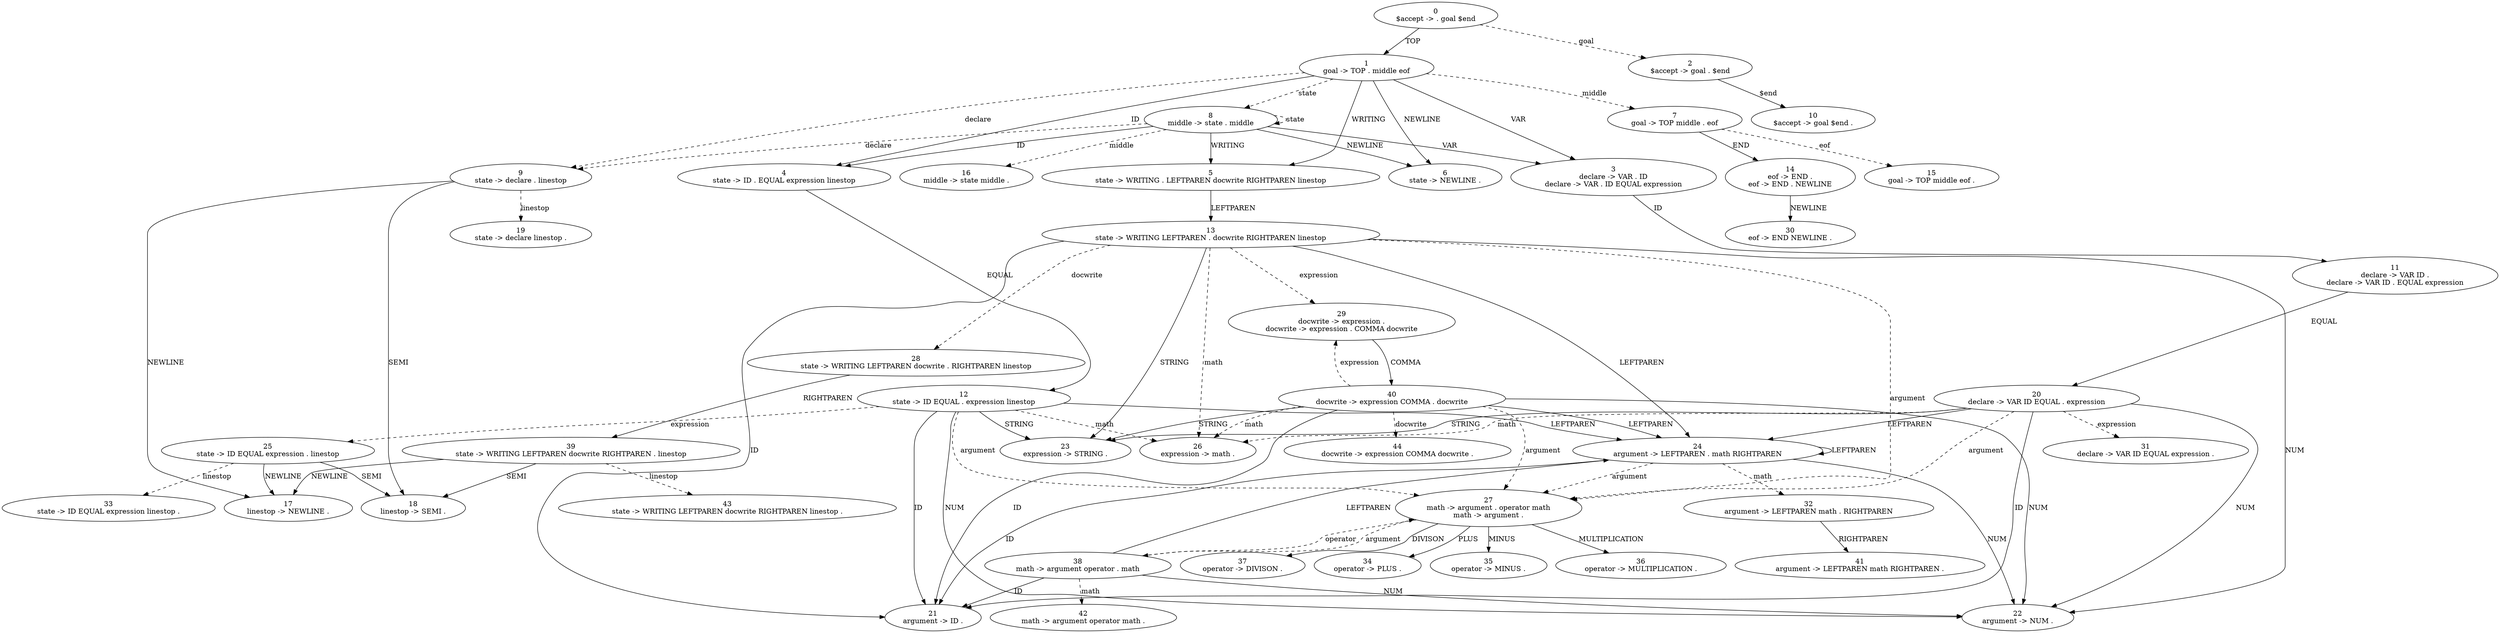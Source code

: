 digraph Automaton {
  0 [label="0\n$accept -> . goal $end"]
  0 -> 1 [style=solid label="TOP"]
  0 -> 2 [style=dashed label="goal"]
  1 [label="1\ngoal -> TOP . middle eof"]
  1 -> 3 [style=solid label="VAR"]
  1 -> 4 [style=solid label="ID"]
  1 -> 5 [style=solid label="WRITING"]
  1 -> 6 [style=solid label="NEWLINE"]
  1 -> 7 [style=dashed label="middle"]
  1 -> 8 [style=dashed label="state"]
  1 -> 9 [style=dashed label="declare"]
  2 [label="2\n$accept -> goal . $end"]
  2 -> 10 [style=solid label="$end"]
  3 [label="3\ndeclare -> VAR . ID\ndeclare -> VAR . ID EQUAL expression"]
  3 -> 11 [style=solid label="ID"]
  4 [label="4\nstate -> ID . EQUAL expression linestop"]
  4 -> 12 [style=solid label="EQUAL"]
  5 [label="5\nstate -> WRITING . LEFTPAREN docwrite RIGHTPAREN linestop"]
  5 -> 13 [style=solid label="LEFTPAREN"]
  6 [label="6\nstate -> NEWLINE ."]
  7 [label="7\ngoal -> TOP middle . eof"]
  7 -> 14 [style=solid label="END"]
  7 -> 15 [style=dashed label="eof"]
  8 [label="8\nmiddle -> state . middle"]
  8 -> 3 [style=solid label="VAR"]
  8 -> 4 [style=solid label="ID"]
  8 -> 5 [style=solid label="WRITING"]
  8 -> 6 [style=solid label="NEWLINE"]
  8 -> 16 [style=dashed label="middle"]
  8 -> 8 [style=dashed label="state"]
  8 -> 9 [style=dashed label="declare"]
  9 [label="9\nstate -> declare . linestop"]
  9 -> 17 [style=solid label="NEWLINE"]
  9 -> 18 [style=solid label="SEMI"]
  9 -> 19 [style=dashed label="linestop"]
  10 [label="10\n$accept -> goal $end ."]
  11 [label="11\ndeclare -> VAR ID .\ndeclare -> VAR ID . EQUAL expression"]
  11 -> 20 [style=solid label="EQUAL"]
  12 [label="12\nstate -> ID EQUAL . expression linestop"]
  12 -> 21 [style=solid label="ID"]
  12 -> 22 [style=solid label="NUM"]
  12 -> 23 [style=solid label="STRING"]
  12 -> 24 [style=solid label="LEFTPAREN"]
  12 -> 25 [style=dashed label="expression"]
  12 -> 26 [style=dashed label="math"]
  12 -> 27 [style=dashed label="argument"]
  13 [label="13\nstate -> WRITING LEFTPAREN . docwrite RIGHTPAREN linestop"]
  13 -> 21 [style=solid label="ID"]
  13 -> 22 [style=solid label="NUM"]
  13 -> 23 [style=solid label="STRING"]
  13 -> 24 [style=solid label="LEFTPAREN"]
  13 -> 28 [style=dashed label="docwrite"]
  13 -> 29 [style=dashed label="expression"]
  13 -> 26 [style=dashed label="math"]
  13 -> 27 [style=dashed label="argument"]
  14 [label="14\neof -> END .\neof -> END . NEWLINE"]
  14 -> 30 [style=solid label="NEWLINE"]
  15 [label="15\ngoal -> TOP middle eof ."]
  16 [label="16\nmiddle -> state middle ."]
  17 [label="17\nlinestop -> NEWLINE ."]
  18 [label="18\nlinestop -> SEMI ."]
  19 [label="19\nstate -> declare linestop ."]
  20 [label="20\ndeclare -> VAR ID EQUAL . expression"]
  20 -> 21 [style=solid label="ID"]
  20 -> 22 [style=solid label="NUM"]
  20 -> 23 [style=solid label="STRING"]
  20 -> 24 [style=solid label="LEFTPAREN"]
  20 -> 31 [style=dashed label="expression"]
  20 -> 26 [style=dashed label="math"]
  20 -> 27 [style=dashed label="argument"]
  21 [label="21\nargument -> ID ."]
  22 [label="22\nargument -> NUM ."]
  23 [label="23\nexpression -> STRING ."]
  24 [label="24\nargument -> LEFTPAREN . math RIGHTPAREN"]
  24 -> 21 [style=solid label="ID"]
  24 -> 22 [style=solid label="NUM"]
  24 -> 24 [style=solid label="LEFTPAREN"]
  24 -> 32 [style=dashed label="math"]
  24 -> 27 [style=dashed label="argument"]
  25 [label="25\nstate -> ID EQUAL expression . linestop"]
  25 -> 17 [style=solid label="NEWLINE"]
  25 -> 18 [style=solid label="SEMI"]
  25 -> 33 [style=dashed label="linestop"]
  26 [label="26\nexpression -> math ."]
  27 [label="27\nmath -> argument . operator math\nmath -> argument ."]
  27 -> 34 [style=solid label="PLUS"]
  27 -> 35 [style=solid label="MINUS"]
  27 -> 36 [style=solid label="MULTIPLICATION"]
  27 -> 37 [style=solid label="DIVISON"]
  27 -> 38 [style=dashed label="operator"]
  28 [label="28\nstate -> WRITING LEFTPAREN docwrite . RIGHTPAREN linestop"]
  28 -> 39 [style=solid label="RIGHTPAREN"]
  29 [label="29\ndocwrite -> expression .\ndocwrite -> expression . COMMA docwrite"]
  29 -> 40 [style=solid label="COMMA"]
  30 [label="30\neof -> END NEWLINE ."]
  31 [label="31\ndeclare -> VAR ID EQUAL expression ."]
  32 [label="32\nargument -> LEFTPAREN math . RIGHTPAREN"]
  32 -> 41 [style=solid label="RIGHTPAREN"]
  33 [label="33\nstate -> ID EQUAL expression linestop ."]
  34 [label="34\noperator -> PLUS ."]
  35 [label="35\noperator -> MINUS ."]
  36 [label="36\noperator -> MULTIPLICATION ."]
  37 [label="37\noperator -> DIVISON ."]
  38 [label="38\nmath -> argument operator . math"]
  38 -> 21 [style=solid label="ID"]
  38 -> 22 [style=solid label="NUM"]
  38 -> 24 [style=solid label="LEFTPAREN"]
  38 -> 42 [style=dashed label="math"]
  38 -> 27 [style=dashed label="argument"]
  39 [label="39\nstate -> WRITING LEFTPAREN docwrite RIGHTPAREN . linestop"]
  39 -> 17 [style=solid label="NEWLINE"]
  39 -> 18 [style=solid label="SEMI"]
  39 -> 43 [style=dashed label="linestop"]
  40 [label="40\ndocwrite -> expression COMMA . docwrite"]
  40 -> 21 [style=solid label="ID"]
  40 -> 22 [style=solid label="NUM"]
  40 -> 23 [style=solid label="STRING"]
  40 -> 24 [style=solid label="LEFTPAREN"]
  40 -> 44 [style=dashed label="docwrite"]
  40 -> 29 [style=dashed label="expression"]
  40 -> 26 [style=dashed label="math"]
  40 -> 27 [style=dashed label="argument"]
  41 [label="41\nargument -> LEFTPAREN math RIGHTPAREN ."]
  42 [label="42\nmath -> argument operator math ."]
  43 [label="43\nstate -> WRITING LEFTPAREN docwrite RIGHTPAREN linestop ."]
  44 [label="44\ndocwrite -> expression COMMA docwrite ."]
}

